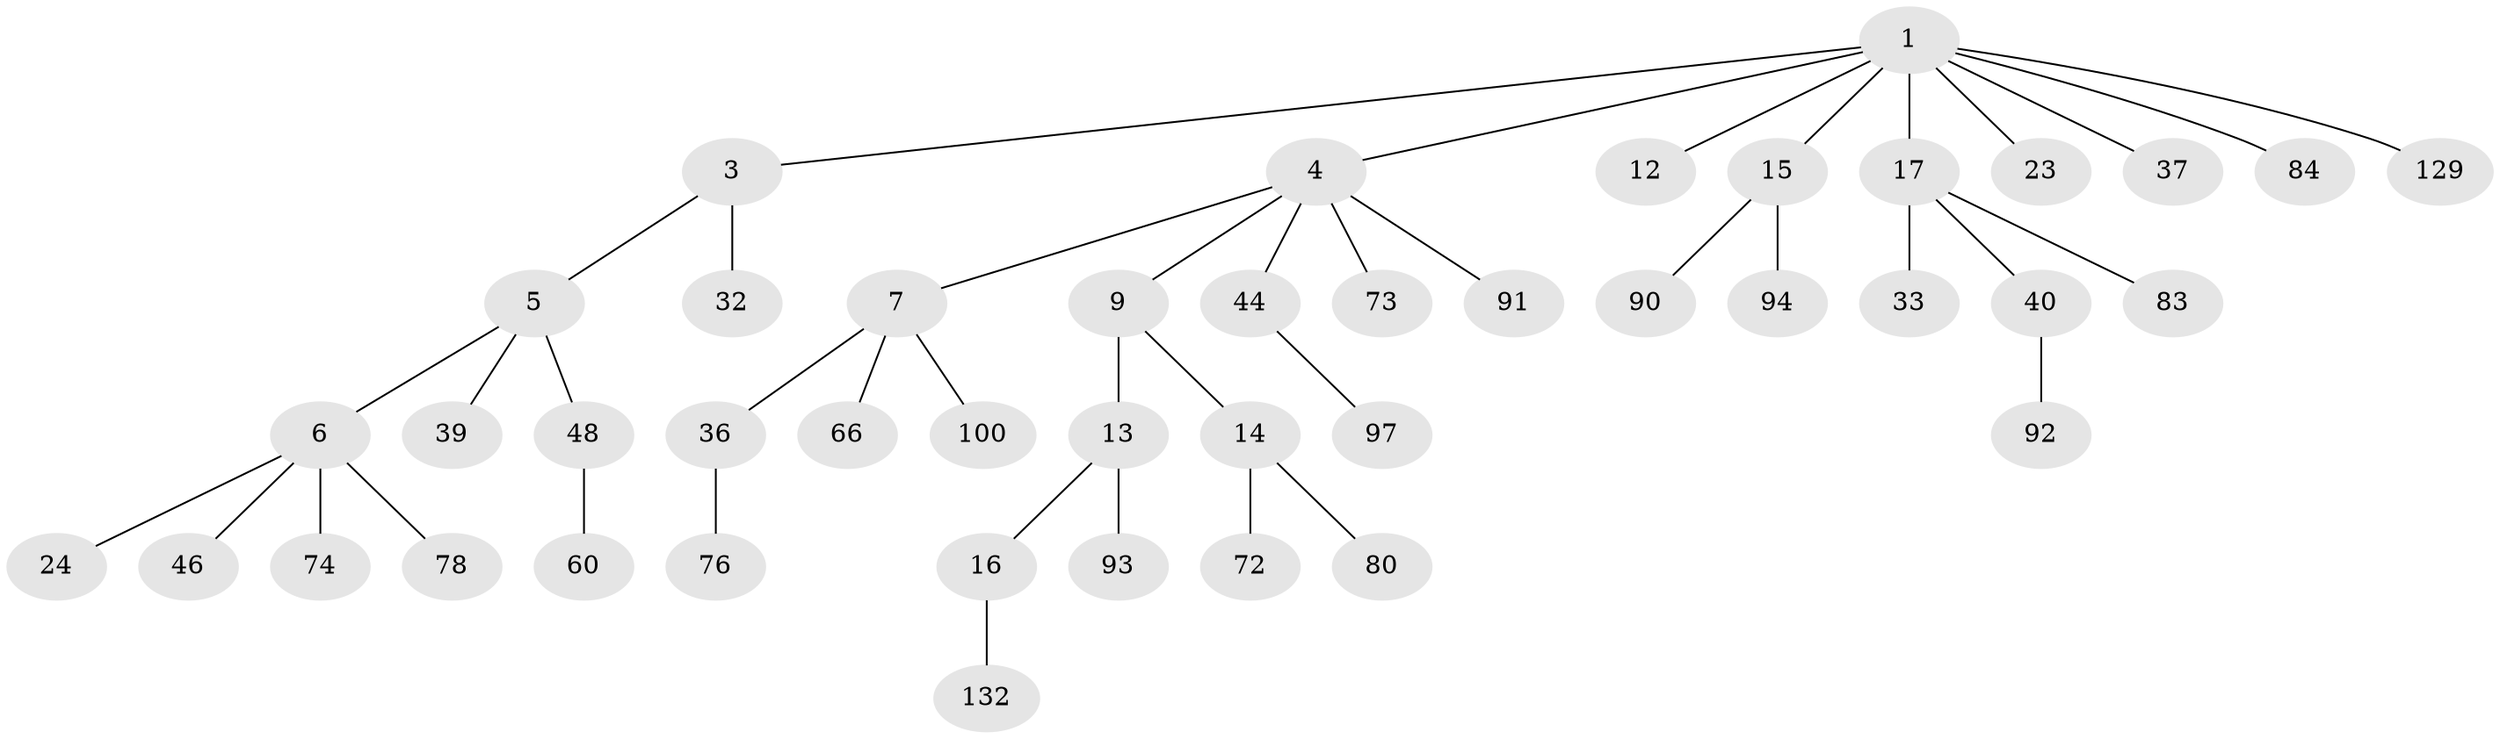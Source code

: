 // original degree distribution, {7: 0.02054794520547945, 4: 0.0547945205479452, 3: 0.1780821917808219, 5: 0.02054794520547945, 1: 0.5068493150684932, 2: 0.21232876712328766, 8: 0.00684931506849315}
// Generated by graph-tools (version 1.1) at 2025/19/03/04/25 18:19:20]
// undirected, 43 vertices, 42 edges
graph export_dot {
graph [start="1"]
  node [color=gray90,style=filled];
  1 [super="+2+10"];
  3;
  4 [super="+29+50+8"];
  5;
  6 [super="+28+11+18"];
  7 [super="+26+25+43"];
  9;
  12;
  13 [super="+101+56"];
  14 [super="+69+41+116+77"];
  15 [super="+31+20"];
  16 [super="+47+111+86"];
  17 [super="+27"];
  23 [super="+108"];
  24 [super="+104"];
  32 [super="+55+71"];
  33 [super="+64"];
  36 [super="+42+120"];
  37;
  39 [super="+85+53"];
  40 [super="+105+68+87+52+67+95+89"];
  44;
  46;
  48 [super="+57"];
  60 [super="+124+63"];
  66 [super="+75"];
  72 [super="+82+112"];
  73;
  74;
  76;
  78 [super="+125"];
  80;
  83;
  84 [super="+123"];
  90;
  91 [super="+106+131"];
  92;
  93;
  94;
  97;
  100 [super="+134"];
  129;
  132;
  1 -- 3;
  1 -- 15;
  1 -- 23;
  1 -- 37;
  1 -- 129;
  1 -- 4;
  1 -- 17;
  1 -- 84;
  1 -- 12;
  3 -- 5;
  3 -- 32;
  4 -- 7;
  4 -- 9;
  4 -- 44;
  4 -- 91;
  4 -- 73;
  5 -- 6;
  5 -- 39;
  5 -- 48;
  6 -- 46;
  6 -- 78;
  6 -- 74;
  6 -- 24;
  7 -- 36;
  7 -- 100;
  7 -- 66;
  9 -- 13;
  9 -- 14;
  13 -- 16;
  13 -- 93;
  14 -- 72;
  14 -- 80;
  15 -- 90;
  15 -- 94;
  16 -- 132;
  17 -- 40;
  17 -- 83;
  17 -- 33;
  36 -- 76;
  40 -- 92;
  44 -- 97;
  48 -- 60;
}
